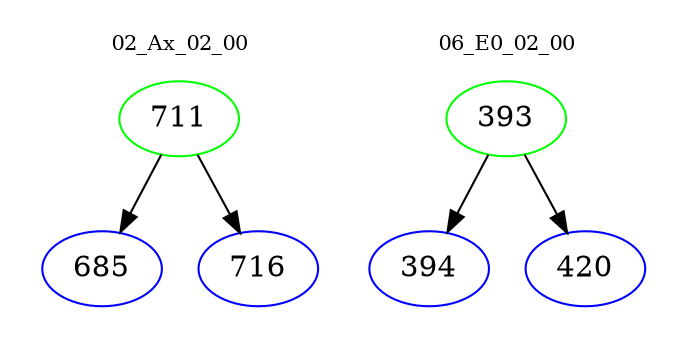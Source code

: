 digraph{
subgraph cluster_0 {
color = white
label = "02_Ax_02_00";
fontsize=10;
T0_711 [label="711", color="green"]
T0_711 -> T0_685 [color="black"]
T0_685 [label="685", color="blue"]
T0_711 -> T0_716 [color="black"]
T0_716 [label="716", color="blue"]
}
subgraph cluster_1 {
color = white
label = "06_E0_02_00";
fontsize=10;
T1_393 [label="393", color="green"]
T1_393 -> T1_394 [color="black"]
T1_394 [label="394", color="blue"]
T1_393 -> T1_420 [color="black"]
T1_420 [label="420", color="blue"]
}
}
